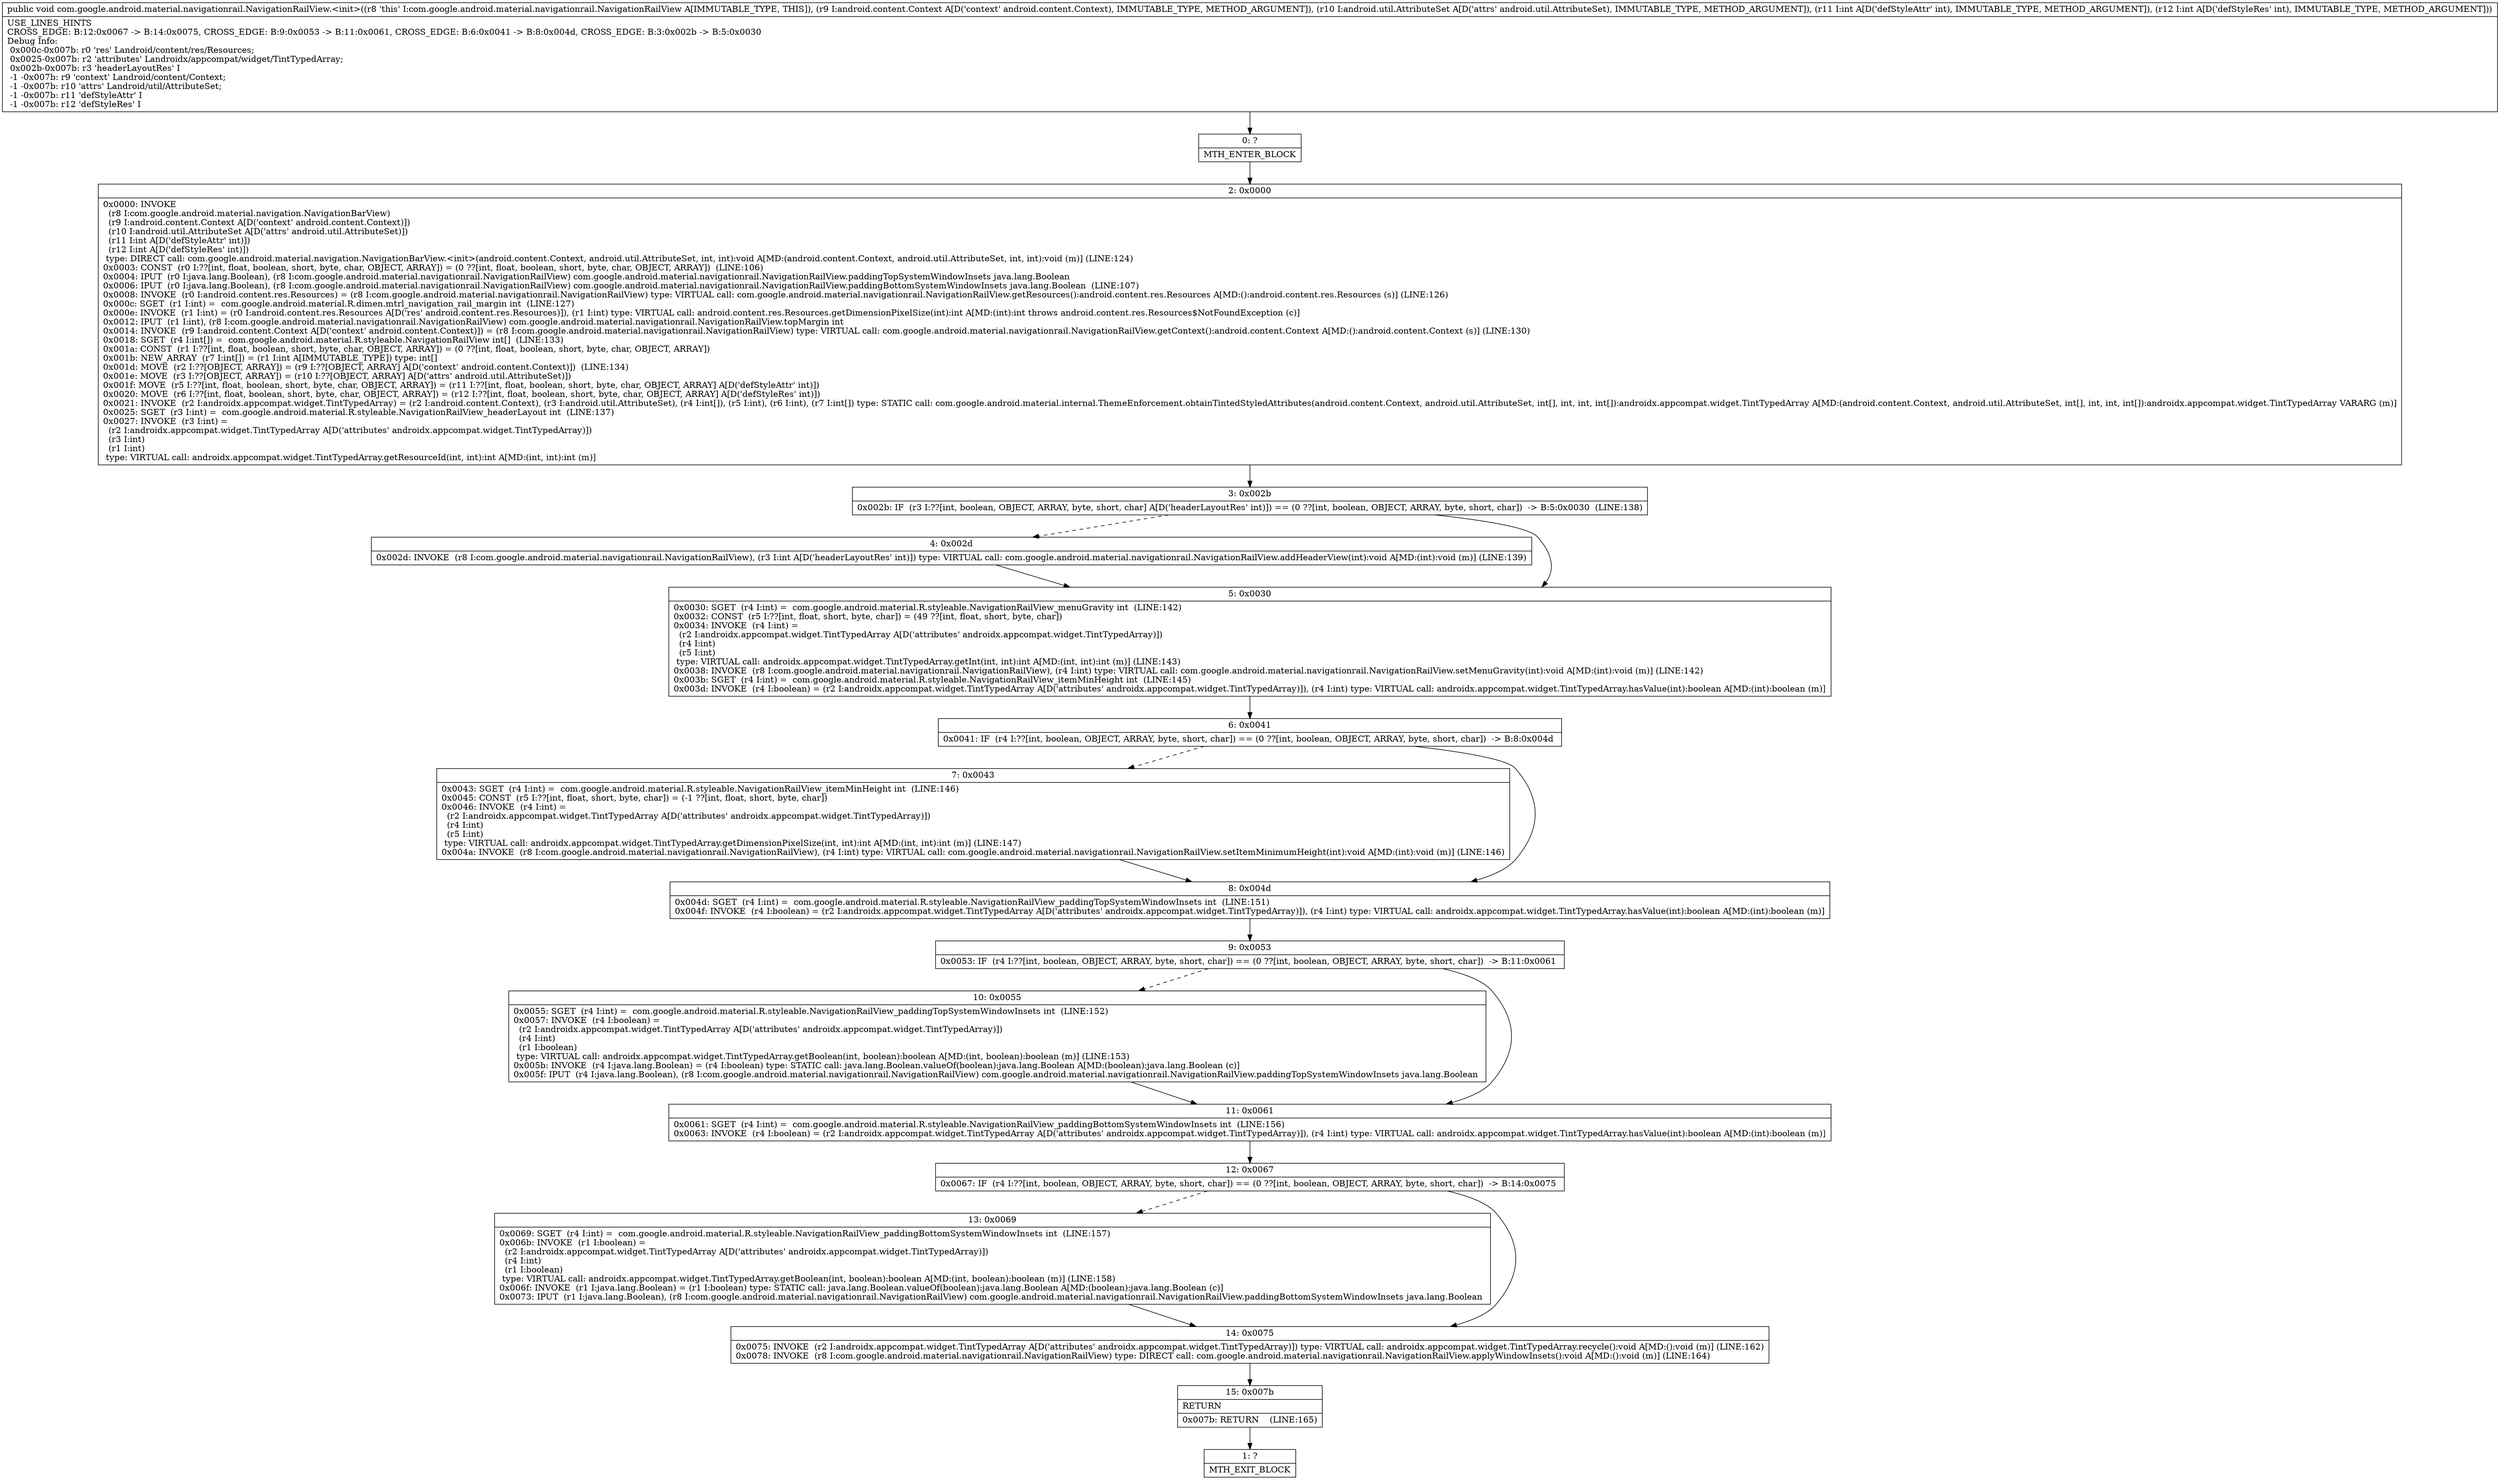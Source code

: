 digraph "CFG forcom.google.android.material.navigationrail.NavigationRailView.\<init\>(Landroid\/content\/Context;Landroid\/util\/AttributeSet;II)V" {
Node_0 [shape=record,label="{0\:\ ?|MTH_ENTER_BLOCK\l}"];
Node_2 [shape=record,label="{2\:\ 0x0000|0x0000: INVOKE  \l  (r8 I:com.google.android.material.navigation.NavigationBarView)\l  (r9 I:android.content.Context A[D('context' android.content.Context)])\l  (r10 I:android.util.AttributeSet A[D('attrs' android.util.AttributeSet)])\l  (r11 I:int A[D('defStyleAttr' int)])\l  (r12 I:int A[D('defStyleRes' int)])\l type: DIRECT call: com.google.android.material.navigation.NavigationBarView.\<init\>(android.content.Context, android.util.AttributeSet, int, int):void A[MD:(android.content.Context, android.util.AttributeSet, int, int):void (m)] (LINE:124)\l0x0003: CONST  (r0 I:??[int, float, boolean, short, byte, char, OBJECT, ARRAY]) = (0 ??[int, float, boolean, short, byte, char, OBJECT, ARRAY])  (LINE:106)\l0x0004: IPUT  (r0 I:java.lang.Boolean), (r8 I:com.google.android.material.navigationrail.NavigationRailView) com.google.android.material.navigationrail.NavigationRailView.paddingTopSystemWindowInsets java.lang.Boolean \l0x0006: IPUT  (r0 I:java.lang.Boolean), (r8 I:com.google.android.material.navigationrail.NavigationRailView) com.google.android.material.navigationrail.NavigationRailView.paddingBottomSystemWindowInsets java.lang.Boolean  (LINE:107)\l0x0008: INVOKE  (r0 I:android.content.res.Resources) = (r8 I:com.google.android.material.navigationrail.NavigationRailView) type: VIRTUAL call: com.google.android.material.navigationrail.NavigationRailView.getResources():android.content.res.Resources A[MD:():android.content.res.Resources (s)] (LINE:126)\l0x000c: SGET  (r1 I:int) =  com.google.android.material.R.dimen.mtrl_navigation_rail_margin int  (LINE:127)\l0x000e: INVOKE  (r1 I:int) = (r0 I:android.content.res.Resources A[D('res' android.content.res.Resources)]), (r1 I:int) type: VIRTUAL call: android.content.res.Resources.getDimensionPixelSize(int):int A[MD:(int):int throws android.content.res.Resources$NotFoundException (c)]\l0x0012: IPUT  (r1 I:int), (r8 I:com.google.android.material.navigationrail.NavigationRailView) com.google.android.material.navigationrail.NavigationRailView.topMargin int \l0x0014: INVOKE  (r9 I:android.content.Context A[D('context' android.content.Context)]) = (r8 I:com.google.android.material.navigationrail.NavigationRailView) type: VIRTUAL call: com.google.android.material.navigationrail.NavigationRailView.getContext():android.content.Context A[MD:():android.content.Context (s)] (LINE:130)\l0x0018: SGET  (r4 I:int[]) =  com.google.android.material.R.styleable.NavigationRailView int[]  (LINE:133)\l0x001a: CONST  (r1 I:??[int, float, boolean, short, byte, char, OBJECT, ARRAY]) = (0 ??[int, float, boolean, short, byte, char, OBJECT, ARRAY]) \l0x001b: NEW_ARRAY  (r7 I:int[]) = (r1 I:int A[IMMUTABLE_TYPE]) type: int[] \l0x001d: MOVE  (r2 I:??[OBJECT, ARRAY]) = (r9 I:??[OBJECT, ARRAY] A[D('context' android.content.Context)])  (LINE:134)\l0x001e: MOVE  (r3 I:??[OBJECT, ARRAY]) = (r10 I:??[OBJECT, ARRAY] A[D('attrs' android.util.AttributeSet)]) \l0x001f: MOVE  (r5 I:??[int, float, boolean, short, byte, char, OBJECT, ARRAY]) = (r11 I:??[int, float, boolean, short, byte, char, OBJECT, ARRAY] A[D('defStyleAttr' int)]) \l0x0020: MOVE  (r6 I:??[int, float, boolean, short, byte, char, OBJECT, ARRAY]) = (r12 I:??[int, float, boolean, short, byte, char, OBJECT, ARRAY] A[D('defStyleRes' int)]) \l0x0021: INVOKE  (r2 I:androidx.appcompat.widget.TintTypedArray) = (r2 I:android.content.Context), (r3 I:android.util.AttributeSet), (r4 I:int[]), (r5 I:int), (r6 I:int), (r7 I:int[]) type: STATIC call: com.google.android.material.internal.ThemeEnforcement.obtainTintedStyledAttributes(android.content.Context, android.util.AttributeSet, int[], int, int, int[]):androidx.appcompat.widget.TintTypedArray A[MD:(android.content.Context, android.util.AttributeSet, int[], int, int, int[]):androidx.appcompat.widget.TintTypedArray VARARG (m)]\l0x0025: SGET  (r3 I:int) =  com.google.android.material.R.styleable.NavigationRailView_headerLayout int  (LINE:137)\l0x0027: INVOKE  (r3 I:int) = \l  (r2 I:androidx.appcompat.widget.TintTypedArray A[D('attributes' androidx.appcompat.widget.TintTypedArray)])\l  (r3 I:int)\l  (r1 I:int)\l type: VIRTUAL call: androidx.appcompat.widget.TintTypedArray.getResourceId(int, int):int A[MD:(int, int):int (m)]\l}"];
Node_3 [shape=record,label="{3\:\ 0x002b|0x002b: IF  (r3 I:??[int, boolean, OBJECT, ARRAY, byte, short, char] A[D('headerLayoutRes' int)]) == (0 ??[int, boolean, OBJECT, ARRAY, byte, short, char])  \-\> B:5:0x0030  (LINE:138)\l}"];
Node_4 [shape=record,label="{4\:\ 0x002d|0x002d: INVOKE  (r8 I:com.google.android.material.navigationrail.NavigationRailView), (r3 I:int A[D('headerLayoutRes' int)]) type: VIRTUAL call: com.google.android.material.navigationrail.NavigationRailView.addHeaderView(int):void A[MD:(int):void (m)] (LINE:139)\l}"];
Node_5 [shape=record,label="{5\:\ 0x0030|0x0030: SGET  (r4 I:int) =  com.google.android.material.R.styleable.NavigationRailView_menuGravity int  (LINE:142)\l0x0032: CONST  (r5 I:??[int, float, short, byte, char]) = (49 ??[int, float, short, byte, char]) \l0x0034: INVOKE  (r4 I:int) = \l  (r2 I:androidx.appcompat.widget.TintTypedArray A[D('attributes' androidx.appcompat.widget.TintTypedArray)])\l  (r4 I:int)\l  (r5 I:int)\l type: VIRTUAL call: androidx.appcompat.widget.TintTypedArray.getInt(int, int):int A[MD:(int, int):int (m)] (LINE:143)\l0x0038: INVOKE  (r8 I:com.google.android.material.navigationrail.NavigationRailView), (r4 I:int) type: VIRTUAL call: com.google.android.material.navigationrail.NavigationRailView.setMenuGravity(int):void A[MD:(int):void (m)] (LINE:142)\l0x003b: SGET  (r4 I:int) =  com.google.android.material.R.styleable.NavigationRailView_itemMinHeight int  (LINE:145)\l0x003d: INVOKE  (r4 I:boolean) = (r2 I:androidx.appcompat.widget.TintTypedArray A[D('attributes' androidx.appcompat.widget.TintTypedArray)]), (r4 I:int) type: VIRTUAL call: androidx.appcompat.widget.TintTypedArray.hasValue(int):boolean A[MD:(int):boolean (m)]\l}"];
Node_6 [shape=record,label="{6\:\ 0x0041|0x0041: IF  (r4 I:??[int, boolean, OBJECT, ARRAY, byte, short, char]) == (0 ??[int, boolean, OBJECT, ARRAY, byte, short, char])  \-\> B:8:0x004d \l}"];
Node_7 [shape=record,label="{7\:\ 0x0043|0x0043: SGET  (r4 I:int) =  com.google.android.material.R.styleable.NavigationRailView_itemMinHeight int  (LINE:146)\l0x0045: CONST  (r5 I:??[int, float, short, byte, char]) = (\-1 ??[int, float, short, byte, char]) \l0x0046: INVOKE  (r4 I:int) = \l  (r2 I:androidx.appcompat.widget.TintTypedArray A[D('attributes' androidx.appcompat.widget.TintTypedArray)])\l  (r4 I:int)\l  (r5 I:int)\l type: VIRTUAL call: androidx.appcompat.widget.TintTypedArray.getDimensionPixelSize(int, int):int A[MD:(int, int):int (m)] (LINE:147)\l0x004a: INVOKE  (r8 I:com.google.android.material.navigationrail.NavigationRailView), (r4 I:int) type: VIRTUAL call: com.google.android.material.navigationrail.NavigationRailView.setItemMinimumHeight(int):void A[MD:(int):void (m)] (LINE:146)\l}"];
Node_8 [shape=record,label="{8\:\ 0x004d|0x004d: SGET  (r4 I:int) =  com.google.android.material.R.styleable.NavigationRailView_paddingTopSystemWindowInsets int  (LINE:151)\l0x004f: INVOKE  (r4 I:boolean) = (r2 I:androidx.appcompat.widget.TintTypedArray A[D('attributes' androidx.appcompat.widget.TintTypedArray)]), (r4 I:int) type: VIRTUAL call: androidx.appcompat.widget.TintTypedArray.hasValue(int):boolean A[MD:(int):boolean (m)]\l}"];
Node_9 [shape=record,label="{9\:\ 0x0053|0x0053: IF  (r4 I:??[int, boolean, OBJECT, ARRAY, byte, short, char]) == (0 ??[int, boolean, OBJECT, ARRAY, byte, short, char])  \-\> B:11:0x0061 \l}"];
Node_10 [shape=record,label="{10\:\ 0x0055|0x0055: SGET  (r4 I:int) =  com.google.android.material.R.styleable.NavigationRailView_paddingTopSystemWindowInsets int  (LINE:152)\l0x0057: INVOKE  (r4 I:boolean) = \l  (r2 I:androidx.appcompat.widget.TintTypedArray A[D('attributes' androidx.appcompat.widget.TintTypedArray)])\l  (r4 I:int)\l  (r1 I:boolean)\l type: VIRTUAL call: androidx.appcompat.widget.TintTypedArray.getBoolean(int, boolean):boolean A[MD:(int, boolean):boolean (m)] (LINE:153)\l0x005b: INVOKE  (r4 I:java.lang.Boolean) = (r4 I:boolean) type: STATIC call: java.lang.Boolean.valueOf(boolean):java.lang.Boolean A[MD:(boolean):java.lang.Boolean (c)]\l0x005f: IPUT  (r4 I:java.lang.Boolean), (r8 I:com.google.android.material.navigationrail.NavigationRailView) com.google.android.material.navigationrail.NavigationRailView.paddingTopSystemWindowInsets java.lang.Boolean \l}"];
Node_11 [shape=record,label="{11\:\ 0x0061|0x0061: SGET  (r4 I:int) =  com.google.android.material.R.styleable.NavigationRailView_paddingBottomSystemWindowInsets int  (LINE:156)\l0x0063: INVOKE  (r4 I:boolean) = (r2 I:androidx.appcompat.widget.TintTypedArray A[D('attributes' androidx.appcompat.widget.TintTypedArray)]), (r4 I:int) type: VIRTUAL call: androidx.appcompat.widget.TintTypedArray.hasValue(int):boolean A[MD:(int):boolean (m)]\l}"];
Node_12 [shape=record,label="{12\:\ 0x0067|0x0067: IF  (r4 I:??[int, boolean, OBJECT, ARRAY, byte, short, char]) == (0 ??[int, boolean, OBJECT, ARRAY, byte, short, char])  \-\> B:14:0x0075 \l}"];
Node_13 [shape=record,label="{13\:\ 0x0069|0x0069: SGET  (r4 I:int) =  com.google.android.material.R.styleable.NavigationRailView_paddingBottomSystemWindowInsets int  (LINE:157)\l0x006b: INVOKE  (r1 I:boolean) = \l  (r2 I:androidx.appcompat.widget.TintTypedArray A[D('attributes' androidx.appcompat.widget.TintTypedArray)])\l  (r4 I:int)\l  (r1 I:boolean)\l type: VIRTUAL call: androidx.appcompat.widget.TintTypedArray.getBoolean(int, boolean):boolean A[MD:(int, boolean):boolean (m)] (LINE:158)\l0x006f: INVOKE  (r1 I:java.lang.Boolean) = (r1 I:boolean) type: STATIC call: java.lang.Boolean.valueOf(boolean):java.lang.Boolean A[MD:(boolean):java.lang.Boolean (c)]\l0x0073: IPUT  (r1 I:java.lang.Boolean), (r8 I:com.google.android.material.navigationrail.NavigationRailView) com.google.android.material.navigationrail.NavigationRailView.paddingBottomSystemWindowInsets java.lang.Boolean \l}"];
Node_14 [shape=record,label="{14\:\ 0x0075|0x0075: INVOKE  (r2 I:androidx.appcompat.widget.TintTypedArray A[D('attributes' androidx.appcompat.widget.TintTypedArray)]) type: VIRTUAL call: androidx.appcompat.widget.TintTypedArray.recycle():void A[MD:():void (m)] (LINE:162)\l0x0078: INVOKE  (r8 I:com.google.android.material.navigationrail.NavigationRailView) type: DIRECT call: com.google.android.material.navigationrail.NavigationRailView.applyWindowInsets():void A[MD:():void (m)] (LINE:164)\l}"];
Node_15 [shape=record,label="{15\:\ 0x007b|RETURN\l|0x007b: RETURN    (LINE:165)\l}"];
Node_1 [shape=record,label="{1\:\ ?|MTH_EXIT_BLOCK\l}"];
MethodNode[shape=record,label="{public void com.google.android.material.navigationrail.NavigationRailView.\<init\>((r8 'this' I:com.google.android.material.navigationrail.NavigationRailView A[IMMUTABLE_TYPE, THIS]), (r9 I:android.content.Context A[D('context' android.content.Context), IMMUTABLE_TYPE, METHOD_ARGUMENT]), (r10 I:android.util.AttributeSet A[D('attrs' android.util.AttributeSet), IMMUTABLE_TYPE, METHOD_ARGUMENT]), (r11 I:int A[D('defStyleAttr' int), IMMUTABLE_TYPE, METHOD_ARGUMENT]), (r12 I:int A[D('defStyleRes' int), IMMUTABLE_TYPE, METHOD_ARGUMENT]))  | USE_LINES_HINTS\lCROSS_EDGE: B:12:0x0067 \-\> B:14:0x0075, CROSS_EDGE: B:9:0x0053 \-\> B:11:0x0061, CROSS_EDGE: B:6:0x0041 \-\> B:8:0x004d, CROSS_EDGE: B:3:0x002b \-\> B:5:0x0030\lDebug Info:\l  0x000c\-0x007b: r0 'res' Landroid\/content\/res\/Resources;\l  0x0025\-0x007b: r2 'attributes' Landroidx\/appcompat\/widget\/TintTypedArray;\l  0x002b\-0x007b: r3 'headerLayoutRes' I\l  \-1 \-0x007b: r9 'context' Landroid\/content\/Context;\l  \-1 \-0x007b: r10 'attrs' Landroid\/util\/AttributeSet;\l  \-1 \-0x007b: r11 'defStyleAttr' I\l  \-1 \-0x007b: r12 'defStyleRes' I\l}"];
MethodNode -> Node_0;Node_0 -> Node_2;
Node_2 -> Node_3;
Node_3 -> Node_4[style=dashed];
Node_3 -> Node_5;
Node_4 -> Node_5;
Node_5 -> Node_6;
Node_6 -> Node_7[style=dashed];
Node_6 -> Node_8;
Node_7 -> Node_8;
Node_8 -> Node_9;
Node_9 -> Node_10[style=dashed];
Node_9 -> Node_11;
Node_10 -> Node_11;
Node_11 -> Node_12;
Node_12 -> Node_13[style=dashed];
Node_12 -> Node_14;
Node_13 -> Node_14;
Node_14 -> Node_15;
Node_15 -> Node_1;
}

